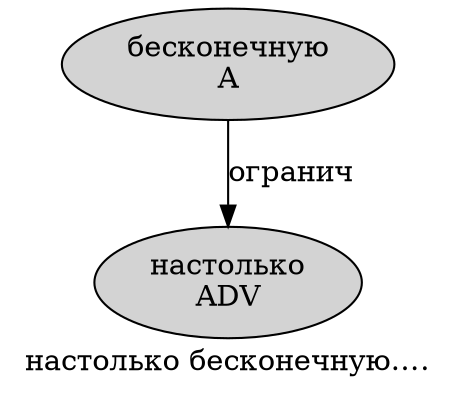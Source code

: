 digraph SENTENCE_1763 {
	graph [label="настолько бесконечную…."]
	node [style=filled]
		0 [label="настолько
ADV" color="" fillcolor=lightgray penwidth=1 shape=ellipse]
		1 [label="бесконечную
A" color="" fillcolor=lightgray penwidth=1 shape=ellipse]
			1 -> 0 [label="огранич"]
}